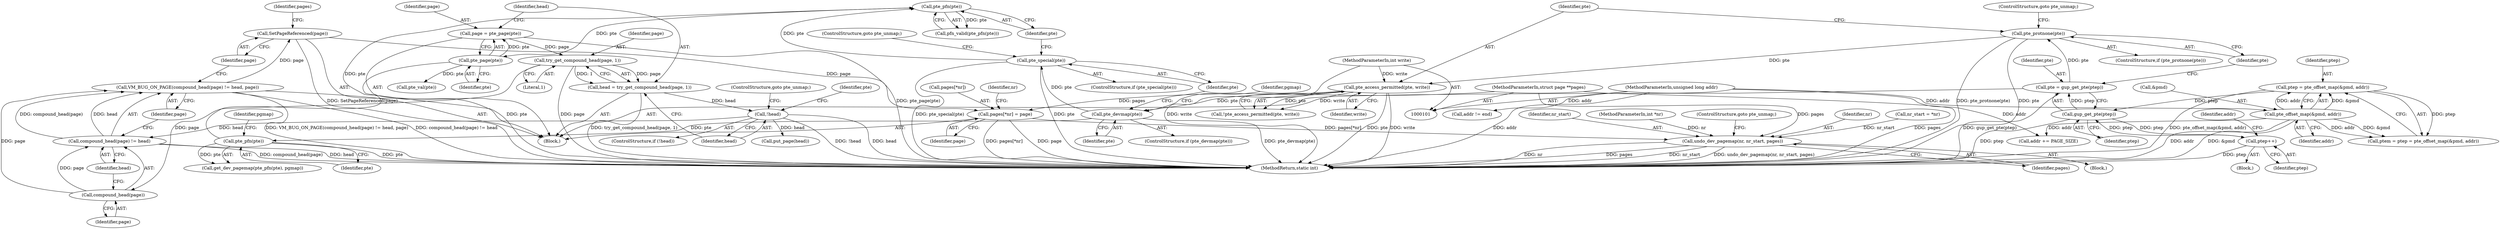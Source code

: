 digraph "0_linux_6b3a707736301c2128ca85ce85fb13f60b5e350a_10@array" {
"1000214" [label="(Call,pages[*nr] = page)"];
"1000212" [label="(Call,SetPageReferenced(page))"];
"1000206" [label="(Call,VM_BUG_ON_PAGE(compound_head(page) != head, page))"];
"1000207" [label="(Call,compound_head(page) != head)"];
"1000208" [label="(Call,compound_head(page))"];
"1000187" [label="(Call,try_get_compound_head(page, 1))"];
"1000181" [label="(Call,page = pte_page(pte))"];
"1000183" [label="(Call,pte_page(pte))"];
"1000179" [label="(Call,pte_pfn(pte))"];
"1000158" [label="(Call,pte_pfn(pte))"];
"1000152" [label="(Call,pte_devmap(pte))"];
"1000147" [label="(Call,pte_access_permitted(pte, write))"];
"1000142" [label="(Call,pte_protnone(pte))"];
"1000135" [label="(Call,pte = gup_get_pte(ptep))"];
"1000137" [label="(Call,gup_get_pte(ptep))"];
"1000224" [label="(Call,ptep++)"];
"1000126" [label="(Call,ptep = pte_offset_map(&pmd, addr))"];
"1000128" [label="(Call,pte_offset_map(&pmd, addr))"];
"1000103" [label="(MethodParameterIn,unsigned long addr)"];
"1000105" [label="(MethodParameterIn,int write)"];
"1000173" [label="(Call,pte_special(pte))"];
"1000191" [label="(Call,!head)"];
"1000185" [label="(Call,head = try_get_compound_head(page, 1))"];
"1000106" [label="(MethodParameterIn,struct page **pages)"];
"1000166" [label="(Call,undo_dev_pagemap(nr, nr_start, pages))"];
"1000209" [label="(Identifier,page)"];
"1000224" [label="(Call,ptep++)"];
"1000133" [label="(Block,)"];
"1000173" [label="(Call,pte_special(pte))"];
"1000143" [label="(Identifier,pte)"];
"1000227" [label="(Call,addr += PAGE_SIZE)"];
"1000124" [label="(Call,ptem = ptep = pte_offset_map(&pmd, addr))"];
"1000190" [label="(ControlStructure,if (!head))"];
"1000192" [label="(Identifier,head)"];
"1000156" [label="(Identifier,pgmap)"];
"1000114" [label="(Call,nr_start = *nr)"];
"1000137" [label="(Call,gup_get_pte(ptep))"];
"1000128" [label="(Call,pte_offset_map(&pmd, addr))"];
"1000168" [label="(Identifier,nr_start)"];
"1000141" [label="(ControlStructure,if (pte_protnone(pte)))"];
"1000186" [label="(Identifier,head)"];
"1000184" [label="(Identifier,pte)"];
"1000210" [label="(Identifier,head)"];
"1000203" [label="(Call,put_page(head))"];
"1000152" [label="(Call,pte_devmap(pte))"];
"1000166" [label="(Call,undo_dev_pagemap(nr, nr_start, pages))"];
"1000212" [label="(Call,SetPageReferenced(page))"];
"1000182" [label="(Identifier,page)"];
"1000174" [label="(Identifier,pte)"];
"1000230" [label="(Call,addr != end)"];
"1000159" [label="(Identifier,pte)"];
"1000191" [label="(Call,!head)"];
"1000142" [label="(Call,pte_protnone(pte))"];
"1000198" [label="(Identifier,pte)"];
"1000105" [label="(MethodParameterIn,int write)"];
"1000219" [label="(Identifier,page)"];
"1000187" [label="(Call,try_get_compound_head(page, 1))"];
"1000211" [label="(Identifier,page)"];
"1000129" [label="(Call,&pmd)"];
"1000214" [label="(Call,pages[*nr] = page)"];
"1000157" [label="(Call,get_dev_pagemap(pte_pfn(pte), pgmap))"];
"1000183" [label="(Call,pte_page(pte))"];
"1000197" [label="(Call,pte_val(pte))"];
"1000178" [label="(Call,pfn_valid(pte_pfn(pte)))"];
"1000144" [label="(ControlStructure,goto pte_unmap;)"];
"1000138" [label="(Identifier,ptep)"];
"1000126" [label="(Call,ptep = pte_offset_map(&pmd, addr))"];
"1000127" [label="(Identifier,ptep)"];
"1000189" [label="(Literal,1)"];
"1000213" [label="(Identifier,page)"];
"1000107" [label="(MethodParameterIn,int *nr)"];
"1000135" [label="(Call,pte = gup_get_pte(ptep))"];
"1000103" [label="(MethodParameterIn,unsigned long addr)"];
"1000146" [label="(Call,!pte_access_permitted(pte, write))"];
"1000106" [label="(MethodParameterIn,struct page **pages)"];
"1000170" [label="(ControlStructure,goto pte_unmap;)"];
"1000169" [label="(Identifier,pages)"];
"1000245" [label="(MethodReturn,static int)"];
"1000215" [label="(Call,pages[*nr])"];
"1000206" [label="(Call,VM_BUG_ON_PAGE(compound_head(page) != head, page))"];
"1000158" [label="(Call,pte_pfn(pte))"];
"1000175" [label="(ControlStructure,goto pte_unmap;)"];
"1000148" [label="(Identifier,pte)"];
"1000180" [label="(Identifier,pte)"];
"1000149" [label="(Identifier,write)"];
"1000153" [label="(Identifier,pte)"];
"1000228" [label="(Identifier,addr)"];
"1000223" [label="(Block,)"];
"1000225" [label="(Identifier,ptep)"];
"1000208" [label="(Call,compound_head(page))"];
"1000216" [label="(Identifier,pages)"];
"1000188" [label="(Identifier,page)"];
"1000160" [label="(Identifier,pgmap)"];
"1000179" [label="(Call,pte_pfn(pte))"];
"1000147" [label="(Call,pte_access_permitted(pte, write))"];
"1000181" [label="(Call,page = pte_page(pte))"];
"1000222" [label="(Identifier,nr)"];
"1000131" [label="(Identifier,addr)"];
"1000172" [label="(ControlStructure,if (pte_special(pte)))"];
"1000185" [label="(Call,head = try_get_compound_head(page, 1))"];
"1000193" [label="(ControlStructure,goto pte_unmap;)"];
"1000151" [label="(ControlStructure,if (pte_devmap(pte)))"];
"1000207" [label="(Call,compound_head(page) != head)"];
"1000167" [label="(Identifier,nr)"];
"1000165" [label="(Block,)"];
"1000136" [label="(Identifier,pte)"];
"1000214" -> "1000133"  [label="AST: "];
"1000214" -> "1000219"  [label="CFG: "];
"1000215" -> "1000214"  [label="AST: "];
"1000219" -> "1000214"  [label="AST: "];
"1000222" -> "1000214"  [label="CFG: "];
"1000214" -> "1000245"  [label="DDG: page"];
"1000214" -> "1000245"  [label="DDG: pages[*nr]"];
"1000214" -> "1000166"  [label="DDG: pages[*nr]"];
"1000212" -> "1000214"  [label="DDG: page"];
"1000106" -> "1000214"  [label="DDG: pages"];
"1000212" -> "1000133"  [label="AST: "];
"1000212" -> "1000213"  [label="CFG: "];
"1000213" -> "1000212"  [label="AST: "];
"1000216" -> "1000212"  [label="CFG: "];
"1000212" -> "1000245"  [label="DDG: SetPageReferenced(page)"];
"1000206" -> "1000212"  [label="DDG: page"];
"1000206" -> "1000133"  [label="AST: "];
"1000206" -> "1000211"  [label="CFG: "];
"1000207" -> "1000206"  [label="AST: "];
"1000211" -> "1000206"  [label="AST: "];
"1000213" -> "1000206"  [label="CFG: "];
"1000206" -> "1000245"  [label="DDG: VM_BUG_ON_PAGE(compound_head(page) != head, page)"];
"1000206" -> "1000245"  [label="DDG: compound_head(page) != head"];
"1000207" -> "1000206"  [label="DDG: compound_head(page)"];
"1000207" -> "1000206"  [label="DDG: head"];
"1000208" -> "1000206"  [label="DDG: page"];
"1000207" -> "1000210"  [label="CFG: "];
"1000208" -> "1000207"  [label="AST: "];
"1000210" -> "1000207"  [label="AST: "];
"1000211" -> "1000207"  [label="CFG: "];
"1000207" -> "1000245"  [label="DDG: head"];
"1000207" -> "1000245"  [label="DDG: compound_head(page)"];
"1000208" -> "1000207"  [label="DDG: page"];
"1000191" -> "1000207"  [label="DDG: head"];
"1000208" -> "1000209"  [label="CFG: "];
"1000209" -> "1000208"  [label="AST: "];
"1000210" -> "1000208"  [label="CFG: "];
"1000187" -> "1000208"  [label="DDG: page"];
"1000187" -> "1000185"  [label="AST: "];
"1000187" -> "1000189"  [label="CFG: "];
"1000188" -> "1000187"  [label="AST: "];
"1000189" -> "1000187"  [label="AST: "];
"1000185" -> "1000187"  [label="CFG: "];
"1000187" -> "1000245"  [label="DDG: page"];
"1000187" -> "1000185"  [label="DDG: page"];
"1000187" -> "1000185"  [label="DDG: 1"];
"1000181" -> "1000187"  [label="DDG: page"];
"1000181" -> "1000133"  [label="AST: "];
"1000181" -> "1000183"  [label="CFG: "];
"1000182" -> "1000181"  [label="AST: "];
"1000183" -> "1000181"  [label="AST: "];
"1000186" -> "1000181"  [label="CFG: "];
"1000181" -> "1000245"  [label="DDG: pte_page(pte)"];
"1000183" -> "1000181"  [label="DDG: pte"];
"1000183" -> "1000184"  [label="CFG: "];
"1000184" -> "1000183"  [label="AST: "];
"1000183" -> "1000245"  [label="DDG: pte"];
"1000179" -> "1000183"  [label="DDG: pte"];
"1000183" -> "1000197"  [label="DDG: pte"];
"1000179" -> "1000178"  [label="AST: "];
"1000179" -> "1000180"  [label="CFG: "];
"1000180" -> "1000179"  [label="AST: "];
"1000178" -> "1000179"  [label="CFG: "];
"1000179" -> "1000178"  [label="DDG: pte"];
"1000158" -> "1000179"  [label="DDG: pte"];
"1000173" -> "1000179"  [label="DDG: pte"];
"1000158" -> "1000157"  [label="AST: "];
"1000158" -> "1000159"  [label="CFG: "];
"1000159" -> "1000158"  [label="AST: "];
"1000160" -> "1000158"  [label="CFG: "];
"1000158" -> "1000245"  [label="DDG: pte"];
"1000158" -> "1000157"  [label="DDG: pte"];
"1000152" -> "1000158"  [label="DDG: pte"];
"1000152" -> "1000151"  [label="AST: "];
"1000152" -> "1000153"  [label="CFG: "];
"1000153" -> "1000152"  [label="AST: "];
"1000156" -> "1000152"  [label="CFG: "];
"1000174" -> "1000152"  [label="CFG: "];
"1000152" -> "1000245"  [label="DDG: pte_devmap(pte)"];
"1000147" -> "1000152"  [label="DDG: pte"];
"1000152" -> "1000173"  [label="DDG: pte"];
"1000147" -> "1000146"  [label="AST: "];
"1000147" -> "1000149"  [label="CFG: "];
"1000148" -> "1000147"  [label="AST: "];
"1000149" -> "1000147"  [label="AST: "];
"1000146" -> "1000147"  [label="CFG: "];
"1000147" -> "1000245"  [label="DDG: write"];
"1000147" -> "1000245"  [label="DDG: pte"];
"1000147" -> "1000146"  [label="DDG: pte"];
"1000147" -> "1000146"  [label="DDG: write"];
"1000142" -> "1000147"  [label="DDG: pte"];
"1000105" -> "1000147"  [label="DDG: write"];
"1000142" -> "1000141"  [label="AST: "];
"1000142" -> "1000143"  [label="CFG: "];
"1000143" -> "1000142"  [label="AST: "];
"1000144" -> "1000142"  [label="CFG: "];
"1000148" -> "1000142"  [label="CFG: "];
"1000142" -> "1000245"  [label="DDG: pte_protnone(pte)"];
"1000142" -> "1000245"  [label="DDG: pte"];
"1000135" -> "1000142"  [label="DDG: pte"];
"1000135" -> "1000133"  [label="AST: "];
"1000135" -> "1000137"  [label="CFG: "];
"1000136" -> "1000135"  [label="AST: "];
"1000137" -> "1000135"  [label="AST: "];
"1000143" -> "1000135"  [label="CFG: "];
"1000135" -> "1000245"  [label="DDG: gup_get_pte(ptep)"];
"1000137" -> "1000135"  [label="DDG: ptep"];
"1000137" -> "1000138"  [label="CFG: "];
"1000138" -> "1000137"  [label="AST: "];
"1000137" -> "1000245"  [label="DDG: ptep"];
"1000224" -> "1000137"  [label="DDG: ptep"];
"1000126" -> "1000137"  [label="DDG: ptep"];
"1000137" -> "1000224"  [label="DDG: ptep"];
"1000224" -> "1000223"  [label="AST: "];
"1000224" -> "1000225"  [label="CFG: "];
"1000225" -> "1000224"  [label="AST: "];
"1000228" -> "1000224"  [label="CFG: "];
"1000224" -> "1000245"  [label="DDG: ptep"];
"1000126" -> "1000124"  [label="AST: "];
"1000126" -> "1000128"  [label="CFG: "];
"1000127" -> "1000126"  [label="AST: "];
"1000128" -> "1000126"  [label="AST: "];
"1000124" -> "1000126"  [label="CFG: "];
"1000126" -> "1000245"  [label="DDG: pte_offset_map(&pmd, addr)"];
"1000126" -> "1000124"  [label="DDG: ptep"];
"1000128" -> "1000126"  [label="DDG: &pmd"];
"1000128" -> "1000126"  [label="DDG: addr"];
"1000128" -> "1000131"  [label="CFG: "];
"1000129" -> "1000128"  [label="AST: "];
"1000131" -> "1000128"  [label="AST: "];
"1000128" -> "1000245"  [label="DDG: &pmd"];
"1000128" -> "1000245"  [label="DDG: addr"];
"1000128" -> "1000124"  [label="DDG: &pmd"];
"1000128" -> "1000124"  [label="DDG: addr"];
"1000103" -> "1000128"  [label="DDG: addr"];
"1000128" -> "1000227"  [label="DDG: addr"];
"1000103" -> "1000101"  [label="AST: "];
"1000103" -> "1000245"  [label="DDG: addr"];
"1000103" -> "1000227"  [label="DDG: addr"];
"1000103" -> "1000230"  [label="DDG: addr"];
"1000105" -> "1000101"  [label="AST: "];
"1000105" -> "1000245"  [label="DDG: write"];
"1000173" -> "1000172"  [label="AST: "];
"1000173" -> "1000174"  [label="CFG: "];
"1000174" -> "1000173"  [label="AST: "];
"1000175" -> "1000173"  [label="CFG: "];
"1000180" -> "1000173"  [label="CFG: "];
"1000173" -> "1000245"  [label="DDG: pte_special(pte)"];
"1000173" -> "1000245"  [label="DDG: pte"];
"1000191" -> "1000190"  [label="AST: "];
"1000191" -> "1000192"  [label="CFG: "];
"1000192" -> "1000191"  [label="AST: "];
"1000193" -> "1000191"  [label="CFG: "];
"1000198" -> "1000191"  [label="CFG: "];
"1000191" -> "1000245"  [label="DDG: !head"];
"1000191" -> "1000245"  [label="DDG: head"];
"1000185" -> "1000191"  [label="DDG: head"];
"1000191" -> "1000203"  [label="DDG: head"];
"1000185" -> "1000133"  [label="AST: "];
"1000186" -> "1000185"  [label="AST: "];
"1000192" -> "1000185"  [label="CFG: "];
"1000185" -> "1000245"  [label="DDG: try_get_compound_head(page, 1)"];
"1000106" -> "1000101"  [label="AST: "];
"1000106" -> "1000245"  [label="DDG: pages"];
"1000106" -> "1000166"  [label="DDG: pages"];
"1000166" -> "1000165"  [label="AST: "];
"1000166" -> "1000169"  [label="CFG: "];
"1000167" -> "1000166"  [label="AST: "];
"1000168" -> "1000166"  [label="AST: "];
"1000169" -> "1000166"  [label="AST: "];
"1000170" -> "1000166"  [label="CFG: "];
"1000166" -> "1000245"  [label="DDG: pages"];
"1000166" -> "1000245"  [label="DDG: nr_start"];
"1000166" -> "1000245"  [label="DDG: undo_dev_pagemap(nr, nr_start, pages)"];
"1000166" -> "1000245"  [label="DDG: nr"];
"1000107" -> "1000166"  [label="DDG: nr"];
"1000114" -> "1000166"  [label="DDG: nr_start"];
}
